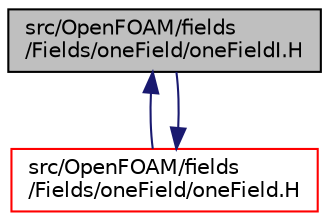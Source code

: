 digraph "src/OpenFOAM/fields/Fields/oneField/oneFieldI.H"
{
  bgcolor="transparent";
  edge [fontname="Helvetica",fontsize="10",labelfontname="Helvetica",labelfontsize="10"];
  node [fontname="Helvetica",fontsize="10",shape=record];
  Node1 [label="src/OpenFOAM/fields\l/Fields/oneField/oneFieldI.H",height=0.2,width=0.4,color="black", fillcolor="grey75", style="filled", fontcolor="black"];
  Node1 -> Node2 [dir="back",color="midnightblue",fontsize="10",style="solid",fontname="Helvetica"];
  Node2 [label="src/OpenFOAM/fields\l/Fields/oneField/oneField.H",height=0.2,width=0.4,color="red",URL="$a07960.html"];
  Node2 -> Node1 [dir="back",color="midnightblue",fontsize="10",style="solid",fontname="Helvetica"];
}
